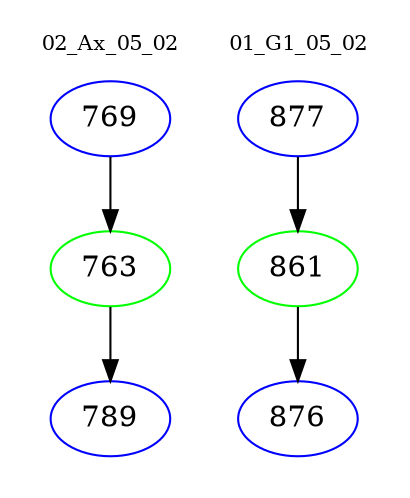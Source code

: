 digraph{
subgraph cluster_0 {
color = white
label = "02_Ax_05_02";
fontsize=10;
T0_769 [label="769", color="blue"]
T0_769 -> T0_763 [color="black"]
T0_763 [label="763", color="green"]
T0_763 -> T0_789 [color="black"]
T0_789 [label="789", color="blue"]
}
subgraph cluster_1 {
color = white
label = "01_G1_05_02";
fontsize=10;
T1_877 [label="877", color="blue"]
T1_877 -> T1_861 [color="black"]
T1_861 [label="861", color="green"]
T1_861 -> T1_876 [color="black"]
T1_876 [label="876", color="blue"]
}
}
